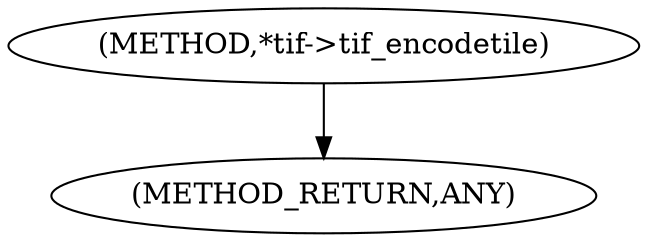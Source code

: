 digraph "*tif-&gt;tif_encodetile" {  
"100394" [label = <(METHOD,*tif-&gt;tif_encodetile)> ]
"100399" [label = <(METHOD_RETURN,ANY)> ]
  "100394" -> "100399" 
}
